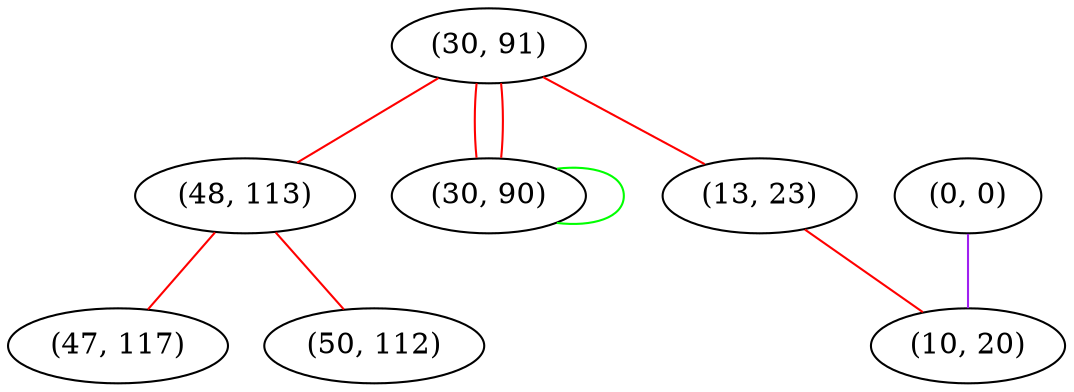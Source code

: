 graph "" {
"(30, 91)";
"(48, 113)";
"(30, 90)";
"(47, 117)";
"(0, 0)";
"(50, 112)";
"(13, 23)";
"(10, 20)";
"(30, 91)" -- "(48, 113)"  [color=red, key=0, weight=1];
"(30, 91)" -- "(30, 90)"  [color=red, key=0, weight=1];
"(30, 91)" -- "(30, 90)"  [color=red, key=1, weight=1];
"(30, 91)" -- "(13, 23)"  [color=red, key=0, weight=1];
"(48, 113)" -- "(50, 112)"  [color=red, key=0, weight=1];
"(48, 113)" -- "(47, 117)"  [color=red, key=0, weight=1];
"(30, 90)" -- "(30, 90)"  [color=green, key=0, weight=2];
"(0, 0)" -- "(10, 20)"  [color=purple, key=0, weight=4];
"(13, 23)" -- "(10, 20)"  [color=red, key=0, weight=1];
}
